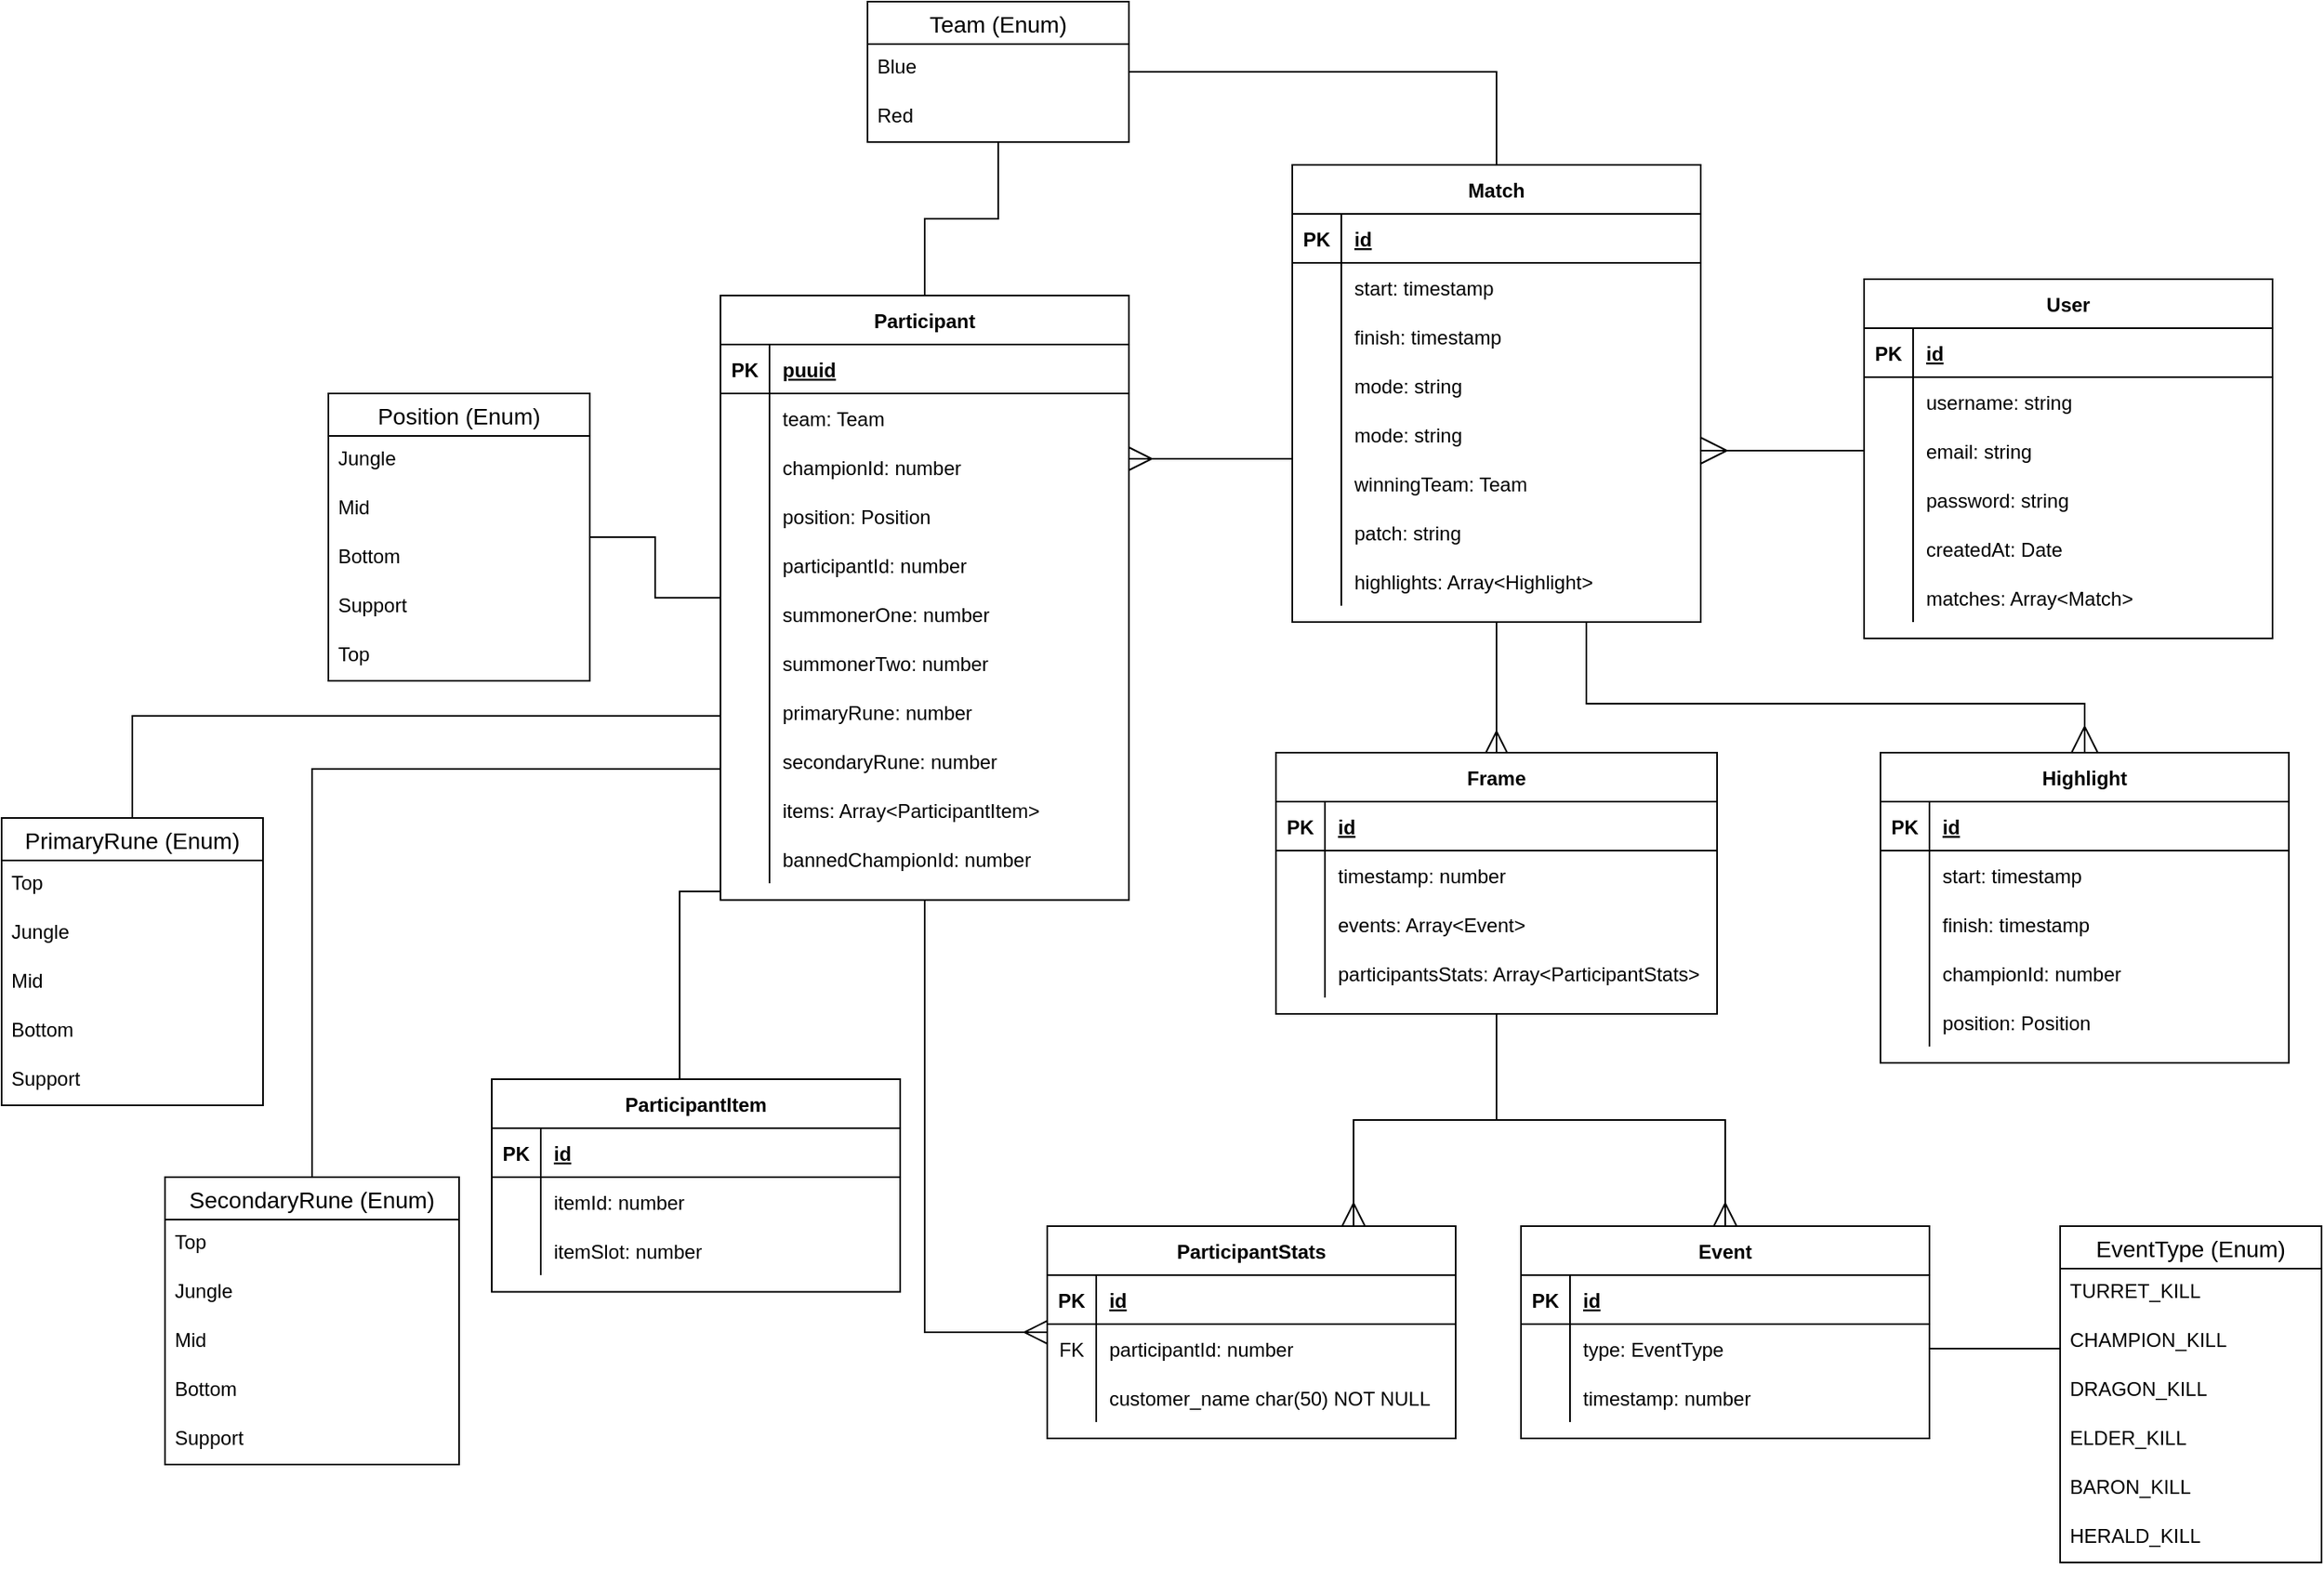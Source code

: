 <mxfile version="22.1.3" type="device">
  <diagram id="R2lEEEUBdFMjLlhIrx00" name="Page-1">
    <mxGraphModel dx="3078" dy="2320" grid="1" gridSize="10" guides="1" tooltips="1" connect="1" arrows="1" fold="1" page="1" pageScale="1" pageWidth="850" pageHeight="1100" math="0" shadow="0" extFonts="Permanent Marker^https://fonts.googleapis.com/css?family=Permanent+Marker">
      <root>
        <mxCell id="0" />
        <mxCell id="1" parent="0" />
        <mxCell id="C-vyLk0tnHw3VtMMgP7b-13" value="User" style="shape=table;startSize=30;container=1;collapsible=1;childLayout=tableLayout;fixedRows=1;rowLines=0;fontStyle=1;align=center;resizeLast=1;" parent="1" vertex="1">
          <mxGeometry x="430" y="20" width="250" height="220" as="geometry" />
        </mxCell>
        <mxCell id="C-vyLk0tnHw3VtMMgP7b-14" value="" style="shape=partialRectangle;collapsible=0;dropTarget=0;pointerEvents=0;fillColor=none;points=[[0,0.5],[1,0.5]];portConstraint=eastwest;top=0;left=0;right=0;bottom=1;" parent="C-vyLk0tnHw3VtMMgP7b-13" vertex="1">
          <mxGeometry y="30" width="250" height="30" as="geometry" />
        </mxCell>
        <mxCell id="C-vyLk0tnHw3VtMMgP7b-15" value="PK" style="shape=partialRectangle;overflow=hidden;connectable=0;fillColor=none;top=0;left=0;bottom=0;right=0;fontStyle=1;" parent="C-vyLk0tnHw3VtMMgP7b-14" vertex="1">
          <mxGeometry width="30" height="30" as="geometry" />
        </mxCell>
        <mxCell id="C-vyLk0tnHw3VtMMgP7b-16" value="id" style="shape=partialRectangle;overflow=hidden;connectable=0;fillColor=none;top=0;left=0;bottom=0;right=0;align=left;spacingLeft=6;fontStyle=5;" parent="C-vyLk0tnHw3VtMMgP7b-14" vertex="1">
          <mxGeometry x="30" width="220" height="30" as="geometry" />
        </mxCell>
        <mxCell id="25R6kdJTBKWwyqSVr_3r-154" value="" style="shape=partialRectangle;collapsible=0;dropTarget=0;pointerEvents=0;fillColor=none;points=[[0,0.5],[1,0.5]];portConstraint=eastwest;top=0;left=0;right=0;bottom=0;" parent="C-vyLk0tnHw3VtMMgP7b-13" vertex="1">
          <mxGeometry y="60" width="250" height="30" as="geometry" />
        </mxCell>
        <mxCell id="25R6kdJTBKWwyqSVr_3r-155" value="" style="shape=partialRectangle;overflow=hidden;connectable=0;fillColor=none;top=0;left=0;bottom=0;right=0;" parent="25R6kdJTBKWwyqSVr_3r-154" vertex="1">
          <mxGeometry width="30" height="30" as="geometry" />
        </mxCell>
        <mxCell id="25R6kdJTBKWwyqSVr_3r-156" value="username: string" style="shape=partialRectangle;overflow=hidden;connectable=0;fillColor=none;top=0;left=0;bottom=0;right=0;align=left;spacingLeft=6;" parent="25R6kdJTBKWwyqSVr_3r-154" vertex="1">
          <mxGeometry x="30" width="220" height="30" as="geometry" />
        </mxCell>
        <mxCell id="C-vyLk0tnHw3VtMMgP7b-17" value="" style="shape=partialRectangle;collapsible=0;dropTarget=0;pointerEvents=0;fillColor=none;points=[[0,0.5],[1,0.5]];portConstraint=eastwest;top=0;left=0;right=0;bottom=0;" parent="C-vyLk0tnHw3VtMMgP7b-13" vertex="1">
          <mxGeometry y="90" width="250" height="30" as="geometry" />
        </mxCell>
        <mxCell id="C-vyLk0tnHw3VtMMgP7b-18" value="" style="shape=partialRectangle;overflow=hidden;connectable=0;fillColor=none;top=0;left=0;bottom=0;right=0;" parent="C-vyLk0tnHw3VtMMgP7b-17" vertex="1">
          <mxGeometry width="30" height="30" as="geometry" />
        </mxCell>
        <mxCell id="C-vyLk0tnHw3VtMMgP7b-19" value="email: string" style="shape=partialRectangle;overflow=hidden;connectable=0;fillColor=none;top=0;left=0;bottom=0;right=0;align=left;spacingLeft=6;" parent="C-vyLk0tnHw3VtMMgP7b-17" vertex="1">
          <mxGeometry x="30" width="220" height="30" as="geometry" />
        </mxCell>
        <mxCell id="C-vyLk0tnHw3VtMMgP7b-20" value="" style="shape=partialRectangle;collapsible=0;dropTarget=0;pointerEvents=0;fillColor=none;points=[[0,0.5],[1,0.5]];portConstraint=eastwest;top=0;left=0;right=0;bottom=0;" parent="C-vyLk0tnHw3VtMMgP7b-13" vertex="1">
          <mxGeometry y="120" width="250" height="30" as="geometry" />
        </mxCell>
        <mxCell id="C-vyLk0tnHw3VtMMgP7b-21" value="" style="shape=partialRectangle;overflow=hidden;connectable=0;fillColor=none;top=0;left=0;bottom=0;right=0;" parent="C-vyLk0tnHw3VtMMgP7b-20" vertex="1">
          <mxGeometry width="30" height="30" as="geometry" />
        </mxCell>
        <mxCell id="C-vyLk0tnHw3VtMMgP7b-22" value="password: string" style="shape=partialRectangle;overflow=hidden;connectable=0;fillColor=none;top=0;left=0;bottom=0;right=0;align=left;spacingLeft=6;" parent="C-vyLk0tnHw3VtMMgP7b-20" vertex="1">
          <mxGeometry x="30" width="220" height="30" as="geometry" />
        </mxCell>
        <mxCell id="25R6kdJTBKWwyqSVr_3r-157" value="" style="shape=partialRectangle;collapsible=0;dropTarget=0;pointerEvents=0;fillColor=none;points=[[0,0.5],[1,0.5]];portConstraint=eastwest;top=0;left=0;right=0;bottom=0;" parent="C-vyLk0tnHw3VtMMgP7b-13" vertex="1">
          <mxGeometry y="150" width="250" height="30" as="geometry" />
        </mxCell>
        <mxCell id="25R6kdJTBKWwyqSVr_3r-158" value="" style="shape=partialRectangle;overflow=hidden;connectable=0;fillColor=none;top=0;left=0;bottom=0;right=0;" parent="25R6kdJTBKWwyqSVr_3r-157" vertex="1">
          <mxGeometry width="30" height="30" as="geometry" />
        </mxCell>
        <mxCell id="25R6kdJTBKWwyqSVr_3r-159" value="createdAt: Date" style="shape=partialRectangle;overflow=hidden;connectable=0;fillColor=none;top=0;left=0;bottom=0;right=0;align=left;spacingLeft=6;" parent="25R6kdJTBKWwyqSVr_3r-157" vertex="1">
          <mxGeometry x="30" width="220" height="30" as="geometry" />
        </mxCell>
        <mxCell id="25R6kdJTBKWwyqSVr_3r-173" value="" style="shape=partialRectangle;collapsible=0;dropTarget=0;pointerEvents=0;fillColor=none;points=[[0,0.5],[1,0.5]];portConstraint=eastwest;top=0;left=0;right=0;bottom=0;" parent="C-vyLk0tnHw3VtMMgP7b-13" vertex="1">
          <mxGeometry y="180" width="250" height="30" as="geometry" />
        </mxCell>
        <mxCell id="25R6kdJTBKWwyqSVr_3r-174" value="" style="shape=partialRectangle;overflow=hidden;connectable=0;fillColor=none;top=0;left=0;bottom=0;right=0;" parent="25R6kdJTBKWwyqSVr_3r-173" vertex="1">
          <mxGeometry width="30" height="30" as="geometry" />
        </mxCell>
        <mxCell id="25R6kdJTBKWwyqSVr_3r-175" value="matches: Array&lt;Match&gt;" style="shape=partialRectangle;overflow=hidden;connectable=0;fillColor=none;top=0;left=0;bottom=0;right=0;align=left;spacingLeft=6;" parent="25R6kdJTBKWwyqSVr_3r-173" vertex="1">
          <mxGeometry x="30" width="220" height="30" as="geometry" />
        </mxCell>
        <mxCell id="25R6kdJTBKWwyqSVr_3r-26" style="edgeStyle=elbowEdgeStyle;rounded=0;orthogonalLoop=1;jettySize=auto;elbow=vertical;html=1;endArrow=ERmany;endFill=0;endSize=12;startSize=12;" parent="1" source="C-vyLk0tnHw3VtMMgP7b-23" edge="1">
          <mxGeometry relative="1" as="geometry">
            <mxPoint x="205" y="211" as="sourcePoint" />
            <mxPoint x="205" y="311" as="targetPoint" />
          </mxGeometry>
        </mxCell>
        <mxCell id="25R6kdJTBKWwyqSVr_3r-177" style="edgeStyle=elbowEdgeStyle;rounded=0;orthogonalLoop=1;jettySize=auto;elbow=vertical;html=1;startArrow=ERmany;startFill=0;startSize=14;endArrow=none;endFill=0;endSize=12;" parent="1" source="C-vyLk0tnHw3VtMMgP7b-23" target="C-vyLk0tnHw3VtMMgP7b-13" edge="1">
          <mxGeometry relative="1" as="geometry" />
        </mxCell>
        <mxCell id="C-vyLk0tnHw3VtMMgP7b-23" value="Match" style="shape=table;startSize=30;container=1;collapsible=1;childLayout=tableLayout;fixedRows=1;rowLines=0;fontStyle=1;align=center;resizeLast=1;" parent="1" vertex="1">
          <mxGeometry x="80" y="-50" width="250" height="280" as="geometry" />
        </mxCell>
        <mxCell id="C-vyLk0tnHw3VtMMgP7b-24" value="" style="shape=partialRectangle;collapsible=0;dropTarget=0;pointerEvents=0;fillColor=none;points=[[0,0.5],[1,0.5]];portConstraint=eastwest;top=0;left=0;right=0;bottom=1;" parent="C-vyLk0tnHw3VtMMgP7b-23" vertex="1">
          <mxGeometry y="30" width="250" height="30" as="geometry" />
        </mxCell>
        <mxCell id="C-vyLk0tnHw3VtMMgP7b-25" value="PK" style="shape=partialRectangle;overflow=hidden;connectable=0;fillColor=none;top=0;left=0;bottom=0;right=0;fontStyle=1;" parent="C-vyLk0tnHw3VtMMgP7b-24" vertex="1">
          <mxGeometry width="30" height="30" as="geometry">
            <mxRectangle width="30" height="30" as="alternateBounds" />
          </mxGeometry>
        </mxCell>
        <mxCell id="C-vyLk0tnHw3VtMMgP7b-26" value="id" style="shape=partialRectangle;overflow=hidden;connectable=0;fillColor=none;top=0;left=0;bottom=0;right=0;align=left;spacingLeft=6;fontStyle=5;" parent="C-vyLk0tnHw3VtMMgP7b-24" vertex="1">
          <mxGeometry x="30" width="220" height="30" as="geometry">
            <mxRectangle width="220" height="30" as="alternateBounds" />
          </mxGeometry>
        </mxCell>
        <mxCell id="C-vyLk0tnHw3VtMMgP7b-27" value="" style="shape=partialRectangle;collapsible=0;dropTarget=0;pointerEvents=0;fillColor=none;points=[[0,0.5],[1,0.5]];portConstraint=eastwest;top=0;left=0;right=0;bottom=0;" parent="C-vyLk0tnHw3VtMMgP7b-23" vertex="1">
          <mxGeometry y="60" width="250" height="30" as="geometry" />
        </mxCell>
        <mxCell id="C-vyLk0tnHw3VtMMgP7b-28" value="" style="shape=partialRectangle;overflow=hidden;connectable=0;fillColor=none;top=0;left=0;bottom=0;right=0;" parent="C-vyLk0tnHw3VtMMgP7b-27" vertex="1">
          <mxGeometry width="30" height="30" as="geometry">
            <mxRectangle width="30" height="30" as="alternateBounds" />
          </mxGeometry>
        </mxCell>
        <mxCell id="C-vyLk0tnHw3VtMMgP7b-29" value="start: timestamp" style="shape=partialRectangle;overflow=hidden;connectable=0;fillColor=none;top=0;left=0;bottom=0;right=0;align=left;spacingLeft=6;" parent="C-vyLk0tnHw3VtMMgP7b-27" vertex="1">
          <mxGeometry x="30" width="220" height="30" as="geometry">
            <mxRectangle width="220" height="30" as="alternateBounds" />
          </mxGeometry>
        </mxCell>
        <mxCell id="25R6kdJTBKWwyqSVr_3r-27" value="" style="shape=partialRectangle;collapsible=0;dropTarget=0;pointerEvents=0;fillColor=none;points=[[0,0.5],[1,0.5]];portConstraint=eastwest;top=0;left=0;right=0;bottom=0;" parent="C-vyLk0tnHw3VtMMgP7b-23" vertex="1">
          <mxGeometry y="90" width="250" height="30" as="geometry" />
        </mxCell>
        <mxCell id="25R6kdJTBKWwyqSVr_3r-28" value="" style="shape=partialRectangle;overflow=hidden;connectable=0;fillColor=none;top=0;left=0;bottom=0;right=0;" parent="25R6kdJTBKWwyqSVr_3r-27" vertex="1">
          <mxGeometry width="30" height="30" as="geometry">
            <mxRectangle width="30" height="30" as="alternateBounds" />
          </mxGeometry>
        </mxCell>
        <mxCell id="25R6kdJTBKWwyqSVr_3r-29" value="finish: timestamp " style="shape=partialRectangle;overflow=hidden;connectable=0;fillColor=none;top=0;left=0;bottom=0;right=0;align=left;spacingLeft=6;" parent="25R6kdJTBKWwyqSVr_3r-27" vertex="1">
          <mxGeometry x="30" width="220" height="30" as="geometry">
            <mxRectangle width="220" height="30" as="alternateBounds" />
          </mxGeometry>
        </mxCell>
        <mxCell id="25R6kdJTBKWwyqSVr_3r-30" value="" style="shape=partialRectangle;collapsible=0;dropTarget=0;pointerEvents=0;fillColor=none;points=[[0,0.5],[1,0.5]];portConstraint=eastwest;top=0;left=0;right=0;bottom=0;" parent="C-vyLk0tnHw3VtMMgP7b-23" vertex="1">
          <mxGeometry y="120" width="250" height="30" as="geometry" />
        </mxCell>
        <mxCell id="25R6kdJTBKWwyqSVr_3r-31" value="" style="shape=partialRectangle;overflow=hidden;connectable=0;fillColor=none;top=0;left=0;bottom=0;right=0;" parent="25R6kdJTBKWwyqSVr_3r-30" vertex="1">
          <mxGeometry width="30" height="30" as="geometry">
            <mxRectangle width="30" height="30" as="alternateBounds" />
          </mxGeometry>
        </mxCell>
        <mxCell id="25R6kdJTBKWwyqSVr_3r-32" value="mode: string" style="shape=partialRectangle;overflow=hidden;connectable=0;fillColor=none;top=0;left=0;bottom=0;right=0;align=left;spacingLeft=6;" parent="25R6kdJTBKWwyqSVr_3r-30" vertex="1">
          <mxGeometry x="30" width="220" height="30" as="geometry">
            <mxRectangle width="220" height="30" as="alternateBounds" />
          </mxGeometry>
        </mxCell>
        <mxCell id="25R6kdJTBKWwyqSVr_3r-47" value="" style="shape=partialRectangle;collapsible=0;dropTarget=0;pointerEvents=0;fillColor=none;points=[[0,0.5],[1,0.5]];portConstraint=eastwest;top=0;left=0;right=0;bottom=0;" parent="C-vyLk0tnHw3VtMMgP7b-23" vertex="1">
          <mxGeometry y="150" width="250" height="30" as="geometry" />
        </mxCell>
        <mxCell id="25R6kdJTBKWwyqSVr_3r-48" value="" style="shape=partialRectangle;overflow=hidden;connectable=0;fillColor=none;top=0;left=0;bottom=0;right=0;" parent="25R6kdJTBKWwyqSVr_3r-47" vertex="1">
          <mxGeometry width="30" height="30" as="geometry">
            <mxRectangle width="30" height="30" as="alternateBounds" />
          </mxGeometry>
        </mxCell>
        <mxCell id="25R6kdJTBKWwyqSVr_3r-49" value="mode: string" style="shape=partialRectangle;overflow=hidden;connectable=0;fillColor=none;top=0;left=0;bottom=0;right=0;align=left;spacingLeft=6;" parent="25R6kdJTBKWwyqSVr_3r-47" vertex="1">
          <mxGeometry x="30" width="220" height="30" as="geometry">
            <mxRectangle width="220" height="30" as="alternateBounds" />
          </mxGeometry>
        </mxCell>
        <mxCell id="25R6kdJTBKWwyqSVr_3r-90" value="" style="shape=partialRectangle;collapsible=0;dropTarget=0;pointerEvents=0;fillColor=none;points=[[0,0.5],[1,0.5]];portConstraint=eastwest;top=0;left=0;right=0;bottom=0;" parent="C-vyLk0tnHw3VtMMgP7b-23" vertex="1">
          <mxGeometry y="180" width="250" height="30" as="geometry" />
        </mxCell>
        <mxCell id="25R6kdJTBKWwyqSVr_3r-91" value="" style="shape=partialRectangle;overflow=hidden;connectable=0;fillColor=none;top=0;left=0;bottom=0;right=0;" parent="25R6kdJTBKWwyqSVr_3r-90" vertex="1">
          <mxGeometry width="30" height="30" as="geometry">
            <mxRectangle width="30" height="30" as="alternateBounds" />
          </mxGeometry>
        </mxCell>
        <mxCell id="25R6kdJTBKWwyqSVr_3r-92" value="winningTeam: Team" style="shape=partialRectangle;overflow=hidden;connectable=0;fillColor=none;top=0;left=0;bottom=0;right=0;align=left;spacingLeft=6;" parent="25R6kdJTBKWwyqSVr_3r-90" vertex="1">
          <mxGeometry x="30" width="220" height="30" as="geometry">
            <mxRectangle width="220" height="30" as="alternateBounds" />
          </mxGeometry>
        </mxCell>
        <mxCell id="25R6kdJTBKWwyqSVr_3r-151" value="" style="shape=partialRectangle;collapsible=0;dropTarget=0;pointerEvents=0;fillColor=none;points=[[0,0.5],[1,0.5]];portConstraint=eastwest;top=0;left=0;right=0;bottom=0;" parent="C-vyLk0tnHw3VtMMgP7b-23" vertex="1">
          <mxGeometry y="210" width="250" height="30" as="geometry" />
        </mxCell>
        <mxCell id="25R6kdJTBKWwyqSVr_3r-152" value="" style="shape=partialRectangle;overflow=hidden;connectable=0;fillColor=none;top=0;left=0;bottom=0;right=0;" parent="25R6kdJTBKWwyqSVr_3r-151" vertex="1">
          <mxGeometry width="30" height="30" as="geometry">
            <mxRectangle width="30" height="30" as="alternateBounds" />
          </mxGeometry>
        </mxCell>
        <mxCell id="25R6kdJTBKWwyqSVr_3r-153" value="patch: string" style="shape=partialRectangle;overflow=hidden;connectable=0;fillColor=none;top=0;left=0;bottom=0;right=0;align=left;spacingLeft=6;" parent="25R6kdJTBKWwyqSVr_3r-151" vertex="1">
          <mxGeometry x="30" width="220" height="30" as="geometry">
            <mxRectangle width="220" height="30" as="alternateBounds" />
          </mxGeometry>
        </mxCell>
        <mxCell id="25R6kdJTBKWwyqSVr_3r-196" value="" style="shape=partialRectangle;collapsible=0;dropTarget=0;pointerEvents=0;fillColor=none;points=[[0,0.5],[1,0.5]];portConstraint=eastwest;top=0;left=0;right=0;bottom=0;" parent="C-vyLk0tnHw3VtMMgP7b-23" vertex="1">
          <mxGeometry y="240" width="250" height="30" as="geometry" />
        </mxCell>
        <mxCell id="25R6kdJTBKWwyqSVr_3r-197" value="" style="shape=partialRectangle;overflow=hidden;connectable=0;fillColor=none;top=0;left=0;bottom=0;right=0;" parent="25R6kdJTBKWwyqSVr_3r-196" vertex="1">
          <mxGeometry width="30" height="30" as="geometry">
            <mxRectangle width="30" height="30" as="alternateBounds" />
          </mxGeometry>
        </mxCell>
        <mxCell id="25R6kdJTBKWwyqSVr_3r-198" value="highlights: Array&lt;Highlight&gt;" style="shape=partialRectangle;overflow=hidden;connectable=0;fillColor=none;top=0;left=0;bottom=0;right=0;align=left;spacingLeft=6;" parent="25R6kdJTBKWwyqSVr_3r-196" vertex="1">
          <mxGeometry x="30" width="220" height="30" as="geometry">
            <mxRectangle width="220" height="30" as="alternateBounds" />
          </mxGeometry>
        </mxCell>
        <mxCell id="25R6kdJTBKWwyqSVr_3r-23" style="edgeStyle=elbowEdgeStyle;orthogonalLoop=1;jettySize=auto;elbow=vertical;html=1;rounded=0;endSize=12;startSize=12;endArrow=ERmany;endFill=0;entryX=0.75;entryY=0;entryDx=0;entryDy=0;" parent="1" source="25R6kdJTBKWwyqSVr_3r-1" target="25R6kdJTBKWwyqSVr_3r-15" edge="1">
          <mxGeometry relative="1" as="geometry" />
        </mxCell>
        <mxCell id="25R6kdJTBKWwyqSVr_3r-1" value="Frame" style="shape=table;startSize=30;container=1;collapsible=1;childLayout=tableLayout;fixedRows=1;rowLines=0;fontStyle=1;align=center;resizeLast=1;" parent="1" vertex="1">
          <mxGeometry x="70" y="310" width="270" height="160" as="geometry" />
        </mxCell>
        <mxCell id="25R6kdJTBKWwyqSVr_3r-2" value="" style="shape=partialRectangle;collapsible=0;dropTarget=0;pointerEvents=0;fillColor=none;points=[[0,0.5],[1,0.5]];portConstraint=eastwest;top=0;left=0;right=0;bottom=1;" parent="25R6kdJTBKWwyqSVr_3r-1" vertex="1">
          <mxGeometry y="30" width="270" height="30" as="geometry" />
        </mxCell>
        <mxCell id="25R6kdJTBKWwyqSVr_3r-3" value="PK" style="shape=partialRectangle;overflow=hidden;connectable=0;fillColor=none;top=0;left=0;bottom=0;right=0;fontStyle=1;" parent="25R6kdJTBKWwyqSVr_3r-2" vertex="1">
          <mxGeometry width="30" height="30" as="geometry" />
        </mxCell>
        <mxCell id="25R6kdJTBKWwyqSVr_3r-4" value="id" style="shape=partialRectangle;overflow=hidden;connectable=0;fillColor=none;top=0;left=0;bottom=0;right=0;align=left;spacingLeft=6;fontStyle=5;" parent="25R6kdJTBKWwyqSVr_3r-2" vertex="1">
          <mxGeometry x="30" width="240" height="30" as="geometry" />
        </mxCell>
        <mxCell id="25R6kdJTBKWwyqSVr_3r-5" value="" style="shape=partialRectangle;collapsible=0;dropTarget=0;pointerEvents=0;fillColor=none;points=[[0,0.5],[1,0.5]];portConstraint=eastwest;top=0;left=0;right=0;bottom=0;" parent="25R6kdJTBKWwyqSVr_3r-1" vertex="1">
          <mxGeometry y="60" width="270" height="30" as="geometry" />
        </mxCell>
        <mxCell id="25R6kdJTBKWwyqSVr_3r-6" value="" style="shape=partialRectangle;overflow=hidden;connectable=0;fillColor=none;top=0;left=0;bottom=0;right=0;" parent="25R6kdJTBKWwyqSVr_3r-5" vertex="1">
          <mxGeometry width="30" height="30" as="geometry" />
        </mxCell>
        <mxCell id="25R6kdJTBKWwyqSVr_3r-7" value="timestamp: number" style="shape=partialRectangle;overflow=hidden;connectable=0;fillColor=none;top=0;left=0;bottom=0;right=0;align=left;spacingLeft=6;" parent="25R6kdJTBKWwyqSVr_3r-5" vertex="1">
          <mxGeometry x="30" width="240" height="30" as="geometry" />
        </mxCell>
        <mxCell id="25R6kdJTBKWwyqSVr_3r-135" value="" style="shape=partialRectangle;collapsible=0;dropTarget=0;pointerEvents=0;fillColor=none;points=[[0,0.5],[1,0.5]];portConstraint=eastwest;top=0;left=0;right=0;bottom=0;" parent="25R6kdJTBKWwyqSVr_3r-1" vertex="1">
          <mxGeometry y="90" width="270" height="30" as="geometry" />
        </mxCell>
        <mxCell id="25R6kdJTBKWwyqSVr_3r-136" value="" style="shape=partialRectangle;overflow=hidden;connectable=0;fillColor=none;top=0;left=0;bottom=0;right=0;" parent="25R6kdJTBKWwyqSVr_3r-135" vertex="1">
          <mxGeometry width="30" height="30" as="geometry" />
        </mxCell>
        <mxCell id="25R6kdJTBKWwyqSVr_3r-137" value="events: Array&lt;Event&gt;" style="shape=partialRectangle;overflow=hidden;connectable=0;fillColor=none;top=0;left=0;bottom=0;right=0;align=left;spacingLeft=6;" parent="25R6kdJTBKWwyqSVr_3r-135" vertex="1">
          <mxGeometry x="30" width="240" height="30" as="geometry" />
        </mxCell>
        <mxCell id="25R6kdJTBKWwyqSVr_3r-140" value="" style="shape=partialRectangle;collapsible=0;dropTarget=0;pointerEvents=0;fillColor=none;points=[[0,0.5],[1,0.5]];portConstraint=eastwest;top=0;left=0;right=0;bottom=0;" parent="25R6kdJTBKWwyqSVr_3r-1" vertex="1">
          <mxGeometry y="120" width="270" height="30" as="geometry" />
        </mxCell>
        <mxCell id="25R6kdJTBKWwyqSVr_3r-141" value="" style="shape=partialRectangle;overflow=hidden;connectable=0;fillColor=none;top=0;left=0;bottom=0;right=0;" parent="25R6kdJTBKWwyqSVr_3r-140" vertex="1">
          <mxGeometry width="30" height="30" as="geometry" />
        </mxCell>
        <mxCell id="25R6kdJTBKWwyqSVr_3r-142" value="participantsStats: Array&lt;ParticipantStats&gt;" style="shape=partialRectangle;overflow=hidden;connectable=0;fillColor=none;top=0;left=0;bottom=0;right=0;align=left;spacingLeft=6;" parent="25R6kdJTBKWwyqSVr_3r-140" vertex="1">
          <mxGeometry x="30" width="240" height="30" as="geometry" />
        </mxCell>
        <mxCell id="25R6kdJTBKWwyqSVr_3r-8" value="Event" style="shape=table;startSize=30;container=1;collapsible=1;childLayout=tableLayout;fixedRows=1;rowLines=0;fontStyle=1;align=center;resizeLast=1;" parent="1" vertex="1">
          <mxGeometry x="220" y="600" width="250" height="130" as="geometry" />
        </mxCell>
        <mxCell id="25R6kdJTBKWwyqSVr_3r-9" value="" style="shape=partialRectangle;collapsible=0;dropTarget=0;pointerEvents=0;fillColor=none;points=[[0,0.5],[1,0.5]];portConstraint=eastwest;top=0;left=0;right=0;bottom=1;" parent="25R6kdJTBKWwyqSVr_3r-8" vertex="1">
          <mxGeometry y="30" width="250" height="30" as="geometry" />
        </mxCell>
        <mxCell id="25R6kdJTBKWwyqSVr_3r-10" value="PK" style="shape=partialRectangle;overflow=hidden;connectable=0;fillColor=none;top=0;left=0;bottom=0;right=0;fontStyle=1;" parent="25R6kdJTBKWwyqSVr_3r-9" vertex="1">
          <mxGeometry width="30" height="30" as="geometry" />
        </mxCell>
        <mxCell id="25R6kdJTBKWwyqSVr_3r-11" value="id" style="shape=partialRectangle;overflow=hidden;connectable=0;fillColor=none;top=0;left=0;bottom=0;right=0;align=left;spacingLeft=6;fontStyle=5;" parent="25R6kdJTBKWwyqSVr_3r-9" vertex="1">
          <mxGeometry x="30" width="220" height="30" as="geometry" />
        </mxCell>
        <mxCell id="25R6kdJTBKWwyqSVr_3r-12" value="" style="shape=partialRectangle;collapsible=0;dropTarget=0;pointerEvents=0;fillColor=none;points=[[0,0.5],[1,0.5]];portConstraint=eastwest;top=0;left=0;right=0;bottom=0;" parent="25R6kdJTBKWwyqSVr_3r-8" vertex="1">
          <mxGeometry y="60" width="250" height="30" as="geometry" />
        </mxCell>
        <mxCell id="25R6kdJTBKWwyqSVr_3r-13" value="" style="shape=partialRectangle;overflow=hidden;connectable=0;fillColor=none;top=0;left=0;bottom=0;right=0;" parent="25R6kdJTBKWwyqSVr_3r-12" vertex="1">
          <mxGeometry width="30" height="30" as="geometry" />
        </mxCell>
        <mxCell id="25R6kdJTBKWwyqSVr_3r-14" value="type: EventType" style="shape=partialRectangle;overflow=hidden;connectable=0;fillColor=none;top=0;left=0;bottom=0;right=0;align=left;spacingLeft=6;" parent="25R6kdJTBKWwyqSVr_3r-12" vertex="1">
          <mxGeometry x="30" width="220" height="30" as="geometry" />
        </mxCell>
        <mxCell id="25R6kdJTBKWwyqSVr_3r-160" value="" style="shape=partialRectangle;collapsible=0;dropTarget=0;pointerEvents=0;fillColor=none;points=[[0,0.5],[1,0.5]];portConstraint=eastwest;top=0;left=0;right=0;bottom=0;" parent="25R6kdJTBKWwyqSVr_3r-8" vertex="1">
          <mxGeometry y="90" width="250" height="30" as="geometry" />
        </mxCell>
        <mxCell id="25R6kdJTBKWwyqSVr_3r-161" value="" style="shape=partialRectangle;overflow=hidden;connectable=0;fillColor=none;top=0;left=0;bottom=0;right=0;" parent="25R6kdJTBKWwyqSVr_3r-160" vertex="1">
          <mxGeometry width="30" height="30" as="geometry" />
        </mxCell>
        <mxCell id="25R6kdJTBKWwyqSVr_3r-162" value="timestamp: number" style="shape=partialRectangle;overflow=hidden;connectable=0;fillColor=none;top=0;left=0;bottom=0;right=0;align=left;spacingLeft=6;" parent="25R6kdJTBKWwyqSVr_3r-160" vertex="1">
          <mxGeometry x="30" width="220" height="30" as="geometry" />
        </mxCell>
        <mxCell id="25R6kdJTBKWwyqSVr_3r-15" value="ParticipantStats" style="shape=table;startSize=30;container=1;collapsible=1;childLayout=tableLayout;fixedRows=1;rowLines=0;fontStyle=1;align=center;resizeLast=1;" parent="1" vertex="1">
          <mxGeometry x="-70" y="600" width="250" height="130" as="geometry" />
        </mxCell>
        <mxCell id="25R6kdJTBKWwyqSVr_3r-16" value="" style="shape=partialRectangle;collapsible=0;dropTarget=0;pointerEvents=0;fillColor=none;points=[[0,0.5],[1,0.5]];portConstraint=eastwest;top=0;left=0;right=0;bottom=1;" parent="25R6kdJTBKWwyqSVr_3r-15" vertex="1">
          <mxGeometry y="30" width="250" height="30" as="geometry" />
        </mxCell>
        <mxCell id="25R6kdJTBKWwyqSVr_3r-17" value="PK" style="shape=partialRectangle;overflow=hidden;connectable=0;fillColor=none;top=0;left=0;bottom=0;right=0;fontStyle=1;" parent="25R6kdJTBKWwyqSVr_3r-16" vertex="1">
          <mxGeometry width="30" height="30" as="geometry" />
        </mxCell>
        <mxCell id="25R6kdJTBKWwyqSVr_3r-18" value="id" style="shape=partialRectangle;overflow=hidden;connectable=0;fillColor=none;top=0;left=0;bottom=0;right=0;align=left;spacingLeft=6;fontStyle=5;" parent="25R6kdJTBKWwyqSVr_3r-16" vertex="1">
          <mxGeometry x="30" width="220" height="30" as="geometry" />
        </mxCell>
        <mxCell id="25R6kdJTBKWwyqSVr_3r-19" value="" style="shape=partialRectangle;collapsible=0;dropTarget=0;pointerEvents=0;fillColor=none;points=[[0,0.5],[1,0.5]];portConstraint=eastwest;top=0;left=0;right=0;bottom=0;" parent="25R6kdJTBKWwyqSVr_3r-15" vertex="1">
          <mxGeometry y="60" width="250" height="30" as="geometry" />
        </mxCell>
        <mxCell id="25R6kdJTBKWwyqSVr_3r-20" value="FK" style="shape=partialRectangle;overflow=hidden;connectable=0;fillColor=none;top=0;left=0;bottom=0;right=0;" parent="25R6kdJTBKWwyqSVr_3r-19" vertex="1">
          <mxGeometry width="30" height="30" as="geometry" />
        </mxCell>
        <mxCell id="25R6kdJTBKWwyqSVr_3r-21" value="participantId: number" style="shape=partialRectangle;overflow=hidden;connectable=0;fillColor=none;top=0;left=0;bottom=0;right=0;align=left;spacingLeft=6;" parent="25R6kdJTBKWwyqSVr_3r-19" vertex="1">
          <mxGeometry x="30" width="220" height="30" as="geometry" />
        </mxCell>
        <mxCell id="25R6kdJTBKWwyqSVr_3r-126" value="" style="shape=partialRectangle;collapsible=0;dropTarget=0;pointerEvents=0;fillColor=none;points=[[0,0.5],[1,0.5]];portConstraint=eastwest;top=0;left=0;right=0;bottom=0;" parent="25R6kdJTBKWwyqSVr_3r-15" vertex="1">
          <mxGeometry y="90" width="250" height="30" as="geometry" />
        </mxCell>
        <mxCell id="25R6kdJTBKWwyqSVr_3r-127" value="" style="shape=partialRectangle;overflow=hidden;connectable=0;fillColor=none;top=0;left=0;bottom=0;right=0;" parent="25R6kdJTBKWwyqSVr_3r-126" vertex="1">
          <mxGeometry width="30" height="30" as="geometry" />
        </mxCell>
        <mxCell id="25R6kdJTBKWwyqSVr_3r-128" value="customer_name char(50) NOT NULL" style="shape=partialRectangle;overflow=hidden;connectable=0;fillColor=none;top=0;left=0;bottom=0;right=0;align=left;spacingLeft=6;" parent="25R6kdJTBKWwyqSVr_3r-126" vertex="1">
          <mxGeometry x="30" width="220" height="30" as="geometry" />
        </mxCell>
        <mxCell id="25R6kdJTBKWwyqSVr_3r-22" style="edgeStyle=elbowEdgeStyle;orthogonalLoop=1;jettySize=auto;html=1;elbow=vertical;rounded=0;endSize=12;startSize=12;endArrow=ERmany;endFill=0;" parent="1" source="25R6kdJTBKWwyqSVr_3r-1" target="25R6kdJTBKWwyqSVr_3r-8" edge="1">
          <mxGeometry relative="1" as="geometry" />
        </mxCell>
        <mxCell id="25R6kdJTBKWwyqSVr_3r-67" style="edgeStyle=elbowEdgeStyle;rounded=0;orthogonalLoop=1;jettySize=auto;elbow=vertical;html=1;startSize=12;endArrow=none;endFill=0;endSize=12;startArrow=ERmany;startFill=0;" parent="1" source="25R6kdJTBKWwyqSVr_3r-57" target="C-vyLk0tnHw3VtMMgP7b-23" edge="1">
          <mxGeometry relative="1" as="geometry" />
        </mxCell>
        <mxCell id="25R6kdJTBKWwyqSVr_3r-138" style="edgeStyle=elbowEdgeStyle;rounded=0;orthogonalLoop=1;jettySize=auto;elbow=vertical;html=1;startArrow=none;startFill=0;startSize=12;endArrow=ERmany;endFill=0;endSize=12;exitX=0.5;exitY=1;exitDx=0;exitDy=0;" parent="1" source="25R6kdJTBKWwyqSVr_3r-57" target="25R6kdJTBKWwyqSVr_3r-15" edge="1">
          <mxGeometry relative="1" as="geometry">
            <Array as="points">
              <mxPoint x="-140" y="665" />
              <mxPoint x="-100" y="400" />
              <mxPoint x="-110" y="400" />
            </Array>
          </mxGeometry>
        </mxCell>
        <mxCell id="25R6kdJTBKWwyqSVr_3r-57" value="Participant" style="shape=table;startSize=30;container=1;collapsible=1;childLayout=tableLayout;fixedRows=1;rowLines=0;fontStyle=1;align=center;resizeLast=1;" parent="1" vertex="1">
          <mxGeometry x="-270" y="30" width="250" height="370.25" as="geometry" />
        </mxCell>
        <mxCell id="25R6kdJTBKWwyqSVr_3r-64" value="" style="shape=partialRectangle;collapsible=0;dropTarget=0;pointerEvents=0;fillColor=none;points=[[0,0.5],[1,0.5]];portConstraint=eastwest;top=0;left=0;right=0;bottom=1;" parent="25R6kdJTBKWwyqSVr_3r-57" vertex="1">
          <mxGeometry y="30" width="250" height="30" as="geometry" />
        </mxCell>
        <mxCell id="25R6kdJTBKWwyqSVr_3r-65" value="PK" style="shape=partialRectangle;overflow=hidden;connectable=0;fillColor=none;top=0;left=0;bottom=0;right=0;fontStyle=1;" parent="25R6kdJTBKWwyqSVr_3r-64" vertex="1">
          <mxGeometry width="30" height="30" as="geometry">
            <mxRectangle width="30" height="30" as="alternateBounds" />
          </mxGeometry>
        </mxCell>
        <mxCell id="25R6kdJTBKWwyqSVr_3r-66" value="puuid" style="shape=partialRectangle;overflow=hidden;connectable=0;fillColor=none;top=0;left=0;bottom=0;right=0;align=left;spacingLeft=6;fontStyle=5;" parent="25R6kdJTBKWwyqSVr_3r-64" vertex="1">
          <mxGeometry x="30" width="220" height="30" as="geometry">
            <mxRectangle width="220" height="30" as="alternateBounds" />
          </mxGeometry>
        </mxCell>
        <mxCell id="25R6kdJTBKWwyqSVr_3r-61" value="" style="shape=partialRectangle;collapsible=0;dropTarget=0;pointerEvents=0;fillColor=none;points=[[0,0.5],[1,0.5]];portConstraint=eastwest;top=0;left=0;right=0;bottom=0;" parent="25R6kdJTBKWwyqSVr_3r-57" vertex="1">
          <mxGeometry y="60" width="250" height="30" as="geometry" />
        </mxCell>
        <mxCell id="25R6kdJTBKWwyqSVr_3r-62" value="" style="shape=partialRectangle;overflow=hidden;connectable=0;fillColor=none;top=0;left=0;bottom=0;right=0;" parent="25R6kdJTBKWwyqSVr_3r-61" vertex="1">
          <mxGeometry width="30" height="30" as="geometry">
            <mxRectangle width="30" height="30" as="alternateBounds" />
          </mxGeometry>
        </mxCell>
        <mxCell id="25R6kdJTBKWwyqSVr_3r-63" value="team: Team" style="shape=partialRectangle;overflow=hidden;connectable=0;fillColor=none;top=0;left=0;bottom=0;right=0;align=left;spacingLeft=6;" parent="25R6kdJTBKWwyqSVr_3r-61" vertex="1">
          <mxGeometry x="30" width="220" height="30" as="geometry">
            <mxRectangle width="220" height="30" as="alternateBounds" />
          </mxGeometry>
        </mxCell>
        <mxCell id="25R6kdJTBKWwyqSVr_3r-84" value="" style="shape=partialRectangle;collapsible=0;dropTarget=0;pointerEvents=0;fillColor=none;points=[[0,0.5],[1,0.5]];portConstraint=eastwest;top=0;left=0;right=0;bottom=0;" parent="25R6kdJTBKWwyqSVr_3r-57" vertex="1">
          <mxGeometry y="90" width="250" height="30" as="geometry" />
        </mxCell>
        <mxCell id="25R6kdJTBKWwyqSVr_3r-85" value="" style="shape=partialRectangle;overflow=hidden;connectable=0;fillColor=none;top=0;left=0;bottom=0;right=0;" parent="25R6kdJTBKWwyqSVr_3r-84" vertex="1">
          <mxGeometry width="30" height="30" as="geometry">
            <mxRectangle width="30" height="30" as="alternateBounds" />
          </mxGeometry>
        </mxCell>
        <mxCell id="25R6kdJTBKWwyqSVr_3r-86" value="championId: number" style="shape=partialRectangle;overflow=hidden;connectable=0;fillColor=none;top=0;left=0;bottom=0;right=0;align=left;spacingLeft=6;" parent="25R6kdJTBKWwyqSVr_3r-84" vertex="1">
          <mxGeometry x="30" width="220" height="30" as="geometry">
            <mxRectangle width="220" height="30" as="alternateBounds" />
          </mxGeometry>
        </mxCell>
        <mxCell id="25R6kdJTBKWwyqSVr_3r-87" value="" style="shape=partialRectangle;collapsible=0;dropTarget=0;pointerEvents=0;fillColor=none;points=[[0,0.5],[1,0.5]];portConstraint=eastwest;top=0;left=0;right=0;bottom=0;" parent="25R6kdJTBKWwyqSVr_3r-57" vertex="1">
          <mxGeometry y="120" width="250" height="30" as="geometry" />
        </mxCell>
        <mxCell id="25R6kdJTBKWwyqSVr_3r-88" value="" style="shape=partialRectangle;overflow=hidden;connectable=0;fillColor=none;top=0;left=0;bottom=0;right=0;" parent="25R6kdJTBKWwyqSVr_3r-87" vertex="1">
          <mxGeometry width="30" height="30" as="geometry">
            <mxRectangle width="30" height="30" as="alternateBounds" />
          </mxGeometry>
        </mxCell>
        <mxCell id="25R6kdJTBKWwyqSVr_3r-89" value="position: Position" style="shape=partialRectangle;overflow=hidden;connectable=0;fillColor=none;top=0;left=0;bottom=0;right=0;align=left;spacingLeft=6;" parent="25R6kdJTBKWwyqSVr_3r-87" vertex="1">
          <mxGeometry x="30" width="220" height="30" as="geometry">
            <mxRectangle width="220" height="30" as="alternateBounds" />
          </mxGeometry>
        </mxCell>
        <mxCell id="25R6kdJTBKWwyqSVr_3r-123" value="" style="shape=partialRectangle;collapsible=0;dropTarget=0;pointerEvents=0;fillColor=none;points=[[0,0.5],[1,0.5]];portConstraint=eastwest;top=0;left=0;right=0;bottom=0;" parent="25R6kdJTBKWwyqSVr_3r-57" vertex="1">
          <mxGeometry y="150" width="250" height="30" as="geometry" />
        </mxCell>
        <mxCell id="25R6kdJTBKWwyqSVr_3r-124" value="" style="shape=partialRectangle;overflow=hidden;connectable=0;fillColor=none;top=0;left=0;bottom=0;right=0;" parent="25R6kdJTBKWwyqSVr_3r-123" vertex="1">
          <mxGeometry width="30" height="30" as="geometry">
            <mxRectangle width="30" height="30" as="alternateBounds" />
          </mxGeometry>
        </mxCell>
        <mxCell id="25R6kdJTBKWwyqSVr_3r-125" value="participantId: number" style="shape=partialRectangle;overflow=hidden;connectable=0;fillColor=none;top=0;left=0;bottom=0;right=0;align=left;spacingLeft=6;" parent="25R6kdJTBKWwyqSVr_3r-123" vertex="1">
          <mxGeometry x="30" width="220" height="30" as="geometry">
            <mxRectangle width="220" height="30" as="alternateBounds" />
          </mxGeometry>
        </mxCell>
        <mxCell id="rsTtCSjKHpi1n4hiJ1D0-1" value="" style="shape=partialRectangle;collapsible=0;dropTarget=0;pointerEvents=0;fillColor=none;points=[[0,0.5],[1,0.5]];portConstraint=eastwest;top=0;left=0;right=0;bottom=0;" vertex="1" parent="25R6kdJTBKWwyqSVr_3r-57">
          <mxGeometry y="180" width="250" height="30" as="geometry" />
        </mxCell>
        <mxCell id="rsTtCSjKHpi1n4hiJ1D0-2" value="" style="shape=partialRectangle;overflow=hidden;connectable=0;fillColor=none;top=0;left=0;bottom=0;right=0;" vertex="1" parent="rsTtCSjKHpi1n4hiJ1D0-1">
          <mxGeometry width="30" height="30" as="geometry">
            <mxRectangle width="30" height="30" as="alternateBounds" />
          </mxGeometry>
        </mxCell>
        <mxCell id="rsTtCSjKHpi1n4hiJ1D0-3" value="summonerOne: number" style="shape=partialRectangle;overflow=hidden;connectable=0;fillColor=none;top=0;left=0;bottom=0;right=0;align=left;spacingLeft=6;" vertex="1" parent="rsTtCSjKHpi1n4hiJ1D0-1">
          <mxGeometry x="30" width="220" height="30" as="geometry">
            <mxRectangle width="220" height="30" as="alternateBounds" />
          </mxGeometry>
        </mxCell>
        <mxCell id="rsTtCSjKHpi1n4hiJ1D0-4" value="" style="shape=partialRectangle;collapsible=0;dropTarget=0;pointerEvents=0;fillColor=none;points=[[0,0.5],[1,0.5]];portConstraint=eastwest;top=0;left=0;right=0;bottom=0;" vertex="1" parent="25R6kdJTBKWwyqSVr_3r-57">
          <mxGeometry y="210" width="250" height="30" as="geometry" />
        </mxCell>
        <mxCell id="rsTtCSjKHpi1n4hiJ1D0-5" value="" style="shape=partialRectangle;overflow=hidden;connectable=0;fillColor=none;top=0;left=0;bottom=0;right=0;" vertex="1" parent="rsTtCSjKHpi1n4hiJ1D0-4">
          <mxGeometry width="30" height="30" as="geometry">
            <mxRectangle width="30" height="30" as="alternateBounds" />
          </mxGeometry>
        </mxCell>
        <mxCell id="rsTtCSjKHpi1n4hiJ1D0-6" value="summonerTwo: number" style="shape=partialRectangle;overflow=hidden;connectable=0;fillColor=none;top=0;left=0;bottom=0;right=0;align=left;spacingLeft=6;" vertex="1" parent="rsTtCSjKHpi1n4hiJ1D0-4">
          <mxGeometry x="30" width="220" height="30" as="geometry">
            <mxRectangle width="220" height="30" as="alternateBounds" />
          </mxGeometry>
        </mxCell>
        <mxCell id="rsTtCSjKHpi1n4hiJ1D0-7" value="" style="shape=partialRectangle;collapsible=0;dropTarget=0;pointerEvents=0;fillColor=none;points=[[0,0.5],[1,0.5]];portConstraint=eastwest;top=0;left=0;right=0;bottom=0;" vertex="1" parent="25R6kdJTBKWwyqSVr_3r-57">
          <mxGeometry y="240" width="250" height="30" as="geometry" />
        </mxCell>
        <mxCell id="rsTtCSjKHpi1n4hiJ1D0-8" value="" style="shape=partialRectangle;overflow=hidden;connectable=0;fillColor=none;top=0;left=0;bottom=0;right=0;" vertex="1" parent="rsTtCSjKHpi1n4hiJ1D0-7">
          <mxGeometry width="30" height="30" as="geometry">
            <mxRectangle width="30" height="30" as="alternateBounds" />
          </mxGeometry>
        </mxCell>
        <mxCell id="rsTtCSjKHpi1n4hiJ1D0-9" value="primaryRune: number" style="shape=partialRectangle;overflow=hidden;connectable=0;fillColor=none;top=0;left=0;bottom=0;right=0;align=left;spacingLeft=6;" vertex="1" parent="rsTtCSjKHpi1n4hiJ1D0-7">
          <mxGeometry x="30" width="220" height="30" as="geometry">
            <mxRectangle width="220" height="30" as="alternateBounds" />
          </mxGeometry>
        </mxCell>
        <mxCell id="rsTtCSjKHpi1n4hiJ1D0-10" value="" style="shape=partialRectangle;collapsible=0;dropTarget=0;pointerEvents=0;fillColor=none;points=[[0,0.5],[1,0.5]];portConstraint=eastwest;top=0;left=0;right=0;bottom=0;" vertex="1" parent="25R6kdJTBKWwyqSVr_3r-57">
          <mxGeometry y="270" width="250" height="30" as="geometry" />
        </mxCell>
        <mxCell id="rsTtCSjKHpi1n4hiJ1D0-11" value="" style="shape=partialRectangle;overflow=hidden;connectable=0;fillColor=none;top=0;left=0;bottom=0;right=0;" vertex="1" parent="rsTtCSjKHpi1n4hiJ1D0-10">
          <mxGeometry width="30" height="30" as="geometry">
            <mxRectangle width="30" height="30" as="alternateBounds" />
          </mxGeometry>
        </mxCell>
        <mxCell id="rsTtCSjKHpi1n4hiJ1D0-12" value="secondaryRune: number" style="shape=partialRectangle;overflow=hidden;connectable=0;fillColor=none;top=0;left=0;bottom=0;right=0;align=left;spacingLeft=6;" vertex="1" parent="rsTtCSjKHpi1n4hiJ1D0-10">
          <mxGeometry x="30" width="220" height="30" as="geometry">
            <mxRectangle width="220" height="30" as="alternateBounds" />
          </mxGeometry>
        </mxCell>
        <mxCell id="rsTtCSjKHpi1n4hiJ1D0-60" value="" style="shape=partialRectangle;collapsible=0;dropTarget=0;pointerEvents=0;fillColor=none;points=[[0,0.5],[1,0.5]];portConstraint=eastwest;top=0;left=0;right=0;bottom=0;" vertex="1" parent="25R6kdJTBKWwyqSVr_3r-57">
          <mxGeometry y="300" width="250" height="30" as="geometry" />
        </mxCell>
        <mxCell id="rsTtCSjKHpi1n4hiJ1D0-61" value="" style="shape=partialRectangle;overflow=hidden;connectable=0;fillColor=none;top=0;left=0;bottom=0;right=0;" vertex="1" parent="rsTtCSjKHpi1n4hiJ1D0-60">
          <mxGeometry width="30" height="30" as="geometry">
            <mxRectangle width="30" height="30" as="alternateBounds" />
          </mxGeometry>
        </mxCell>
        <mxCell id="rsTtCSjKHpi1n4hiJ1D0-62" value="items: Array&lt;ParticipantItem&gt;" style="shape=partialRectangle;overflow=hidden;connectable=0;fillColor=none;top=0;left=0;bottom=0;right=0;align=left;spacingLeft=6;" vertex="1" parent="rsTtCSjKHpi1n4hiJ1D0-60">
          <mxGeometry x="30" width="220" height="30" as="geometry">
            <mxRectangle width="220" height="30" as="alternateBounds" />
          </mxGeometry>
        </mxCell>
        <mxCell id="rsTtCSjKHpi1n4hiJ1D0-99" value="" style="shape=partialRectangle;collapsible=0;dropTarget=0;pointerEvents=0;fillColor=none;points=[[0,0.5],[1,0.5]];portConstraint=eastwest;top=0;left=0;right=0;bottom=0;" vertex="1" parent="25R6kdJTBKWwyqSVr_3r-57">
          <mxGeometry y="330" width="250" height="30" as="geometry" />
        </mxCell>
        <mxCell id="rsTtCSjKHpi1n4hiJ1D0-100" value="" style="shape=partialRectangle;overflow=hidden;connectable=0;fillColor=none;top=0;left=0;bottom=0;right=0;" vertex="1" parent="rsTtCSjKHpi1n4hiJ1D0-99">
          <mxGeometry width="30" height="30" as="geometry">
            <mxRectangle width="30" height="30" as="alternateBounds" />
          </mxGeometry>
        </mxCell>
        <mxCell id="rsTtCSjKHpi1n4hiJ1D0-101" value="bannedChampionId: number" style="shape=partialRectangle;overflow=hidden;connectable=0;fillColor=none;top=0;left=0;bottom=0;right=0;align=left;spacingLeft=6;" vertex="1" parent="rsTtCSjKHpi1n4hiJ1D0-99">
          <mxGeometry x="30" width="220" height="30" as="geometry">
            <mxRectangle width="220" height="30" as="alternateBounds" />
          </mxGeometry>
        </mxCell>
        <mxCell id="25R6kdJTBKWwyqSVr_3r-195" style="edgeStyle=orthogonalEdgeStyle;rounded=0;orthogonalLoop=1;jettySize=auto;elbow=vertical;html=1;startArrow=ERmany;startFill=0;startSize=14;endArrow=none;endFill=0;endSize=12;" parent="1" source="25R6kdJTBKWwyqSVr_3r-93" target="C-vyLk0tnHw3VtMMgP7b-23" edge="1">
          <mxGeometry relative="1" as="geometry">
            <Array as="points">
              <mxPoint x="565" y="280" />
              <mxPoint x="260" y="280" />
            </Array>
          </mxGeometry>
        </mxCell>
        <mxCell id="25R6kdJTBKWwyqSVr_3r-93" value="Highlight" style="shape=table;startSize=30;container=1;collapsible=1;childLayout=tableLayout;fixedRows=1;rowLines=0;fontStyle=1;align=center;resizeLast=1;" parent="1" vertex="1">
          <mxGeometry x="440" y="310" width="250" height="190" as="geometry" />
        </mxCell>
        <mxCell id="25R6kdJTBKWwyqSVr_3r-94" value="" style="shape=partialRectangle;collapsible=0;dropTarget=0;pointerEvents=0;fillColor=none;points=[[0,0.5],[1,0.5]];portConstraint=eastwest;top=0;left=0;right=0;bottom=1;" parent="25R6kdJTBKWwyqSVr_3r-93" vertex="1">
          <mxGeometry y="30" width="250" height="30" as="geometry" />
        </mxCell>
        <mxCell id="25R6kdJTBKWwyqSVr_3r-95" value="PK" style="shape=partialRectangle;overflow=hidden;connectable=0;fillColor=none;top=0;left=0;bottom=0;right=0;fontStyle=1;" parent="25R6kdJTBKWwyqSVr_3r-94" vertex="1">
          <mxGeometry width="30" height="30" as="geometry" />
        </mxCell>
        <mxCell id="25R6kdJTBKWwyqSVr_3r-96" value="id" style="shape=partialRectangle;overflow=hidden;connectable=0;fillColor=none;top=0;left=0;bottom=0;right=0;align=left;spacingLeft=6;fontStyle=5;" parent="25R6kdJTBKWwyqSVr_3r-94" vertex="1">
          <mxGeometry x="30" width="220" height="30" as="geometry" />
        </mxCell>
        <mxCell id="25R6kdJTBKWwyqSVr_3r-97" value="" style="shape=partialRectangle;collapsible=0;dropTarget=0;pointerEvents=0;fillColor=none;points=[[0,0.5],[1,0.5]];portConstraint=eastwest;top=0;left=0;right=0;bottom=0;" parent="25R6kdJTBKWwyqSVr_3r-93" vertex="1">
          <mxGeometry y="60" width="250" height="30" as="geometry" />
        </mxCell>
        <mxCell id="25R6kdJTBKWwyqSVr_3r-98" value="" style="shape=partialRectangle;overflow=hidden;connectable=0;fillColor=none;top=0;left=0;bottom=0;right=0;" parent="25R6kdJTBKWwyqSVr_3r-97" vertex="1">
          <mxGeometry width="30" height="30" as="geometry" />
        </mxCell>
        <mxCell id="25R6kdJTBKWwyqSVr_3r-99" value="start: timestamp" style="shape=partialRectangle;overflow=hidden;connectable=0;fillColor=none;top=0;left=0;bottom=0;right=0;align=left;spacingLeft=6;" parent="25R6kdJTBKWwyqSVr_3r-97" vertex="1">
          <mxGeometry x="30" width="220" height="30" as="geometry" />
        </mxCell>
        <mxCell id="25R6kdJTBKWwyqSVr_3r-100" value="" style="shape=partialRectangle;collapsible=0;dropTarget=0;pointerEvents=0;fillColor=none;points=[[0,0.5],[1,0.5]];portConstraint=eastwest;top=0;left=0;right=0;bottom=0;" parent="25R6kdJTBKWwyqSVr_3r-93" vertex="1">
          <mxGeometry y="90" width="250" height="30" as="geometry" />
        </mxCell>
        <mxCell id="25R6kdJTBKWwyqSVr_3r-101" value="" style="shape=partialRectangle;overflow=hidden;connectable=0;fillColor=none;top=0;left=0;bottom=0;right=0;" parent="25R6kdJTBKWwyqSVr_3r-100" vertex="1">
          <mxGeometry width="30" height="30" as="geometry" />
        </mxCell>
        <mxCell id="25R6kdJTBKWwyqSVr_3r-102" value="finish: timestamp" style="shape=partialRectangle;overflow=hidden;connectable=0;fillColor=none;top=0;left=0;bottom=0;right=0;align=left;spacingLeft=6;" parent="25R6kdJTBKWwyqSVr_3r-100" vertex="1">
          <mxGeometry x="30" width="220" height="30" as="geometry" />
        </mxCell>
        <mxCell id="25R6kdJTBKWwyqSVr_3r-188" value="" style="shape=partialRectangle;collapsible=0;dropTarget=0;pointerEvents=0;fillColor=none;points=[[0,0.5],[1,0.5]];portConstraint=eastwest;top=0;left=0;right=0;bottom=0;" parent="25R6kdJTBKWwyqSVr_3r-93" vertex="1">
          <mxGeometry y="120" width="250" height="30" as="geometry" />
        </mxCell>
        <mxCell id="25R6kdJTBKWwyqSVr_3r-189" value="" style="shape=partialRectangle;overflow=hidden;connectable=0;fillColor=none;top=0;left=0;bottom=0;right=0;" parent="25R6kdJTBKWwyqSVr_3r-188" vertex="1">
          <mxGeometry width="30" height="30" as="geometry" />
        </mxCell>
        <mxCell id="25R6kdJTBKWwyqSVr_3r-190" value="championId: number" style="shape=partialRectangle;overflow=hidden;connectable=0;fillColor=none;top=0;left=0;bottom=0;right=0;align=left;spacingLeft=6;" parent="25R6kdJTBKWwyqSVr_3r-188" vertex="1">
          <mxGeometry x="30" width="220" height="30" as="geometry" />
        </mxCell>
        <mxCell id="25R6kdJTBKWwyqSVr_3r-191" value="" style="shape=partialRectangle;collapsible=0;dropTarget=0;pointerEvents=0;fillColor=none;points=[[0,0.5],[1,0.5]];portConstraint=eastwest;top=0;left=0;right=0;bottom=0;" parent="25R6kdJTBKWwyqSVr_3r-93" vertex="1">
          <mxGeometry y="150" width="250" height="30" as="geometry" />
        </mxCell>
        <mxCell id="25R6kdJTBKWwyqSVr_3r-192" value="" style="shape=partialRectangle;overflow=hidden;connectable=0;fillColor=none;top=0;left=0;bottom=0;right=0;" parent="25R6kdJTBKWwyqSVr_3r-191" vertex="1">
          <mxGeometry width="30" height="30" as="geometry" />
        </mxCell>
        <mxCell id="25R6kdJTBKWwyqSVr_3r-193" value="position: Position" style="shape=partialRectangle;overflow=hidden;connectable=0;fillColor=none;top=0;left=0;bottom=0;right=0;align=left;spacingLeft=6;" parent="25R6kdJTBKWwyqSVr_3r-191" vertex="1">
          <mxGeometry x="30" width="220" height="30" as="geometry" />
        </mxCell>
        <mxCell id="25R6kdJTBKWwyqSVr_3r-139" style="edgeStyle=elbowEdgeStyle;rounded=0;orthogonalLoop=1;jettySize=auto;elbow=vertical;html=1;startArrow=none;startFill=0;startSize=12;endArrow=none;endFill=0;endSize=12;entryX=0;entryY=0.5;entryDx=0;entryDy=0;" parent="1" source="25R6kdJTBKWwyqSVr_3r-129" target="rsTtCSjKHpi1n4hiJ1D0-1" edge="1">
          <mxGeometry relative="1" as="geometry" />
        </mxCell>
        <mxCell id="25R6kdJTBKWwyqSVr_3r-129" value="PrimaryRune (Enum)" style="swimlane;fontStyle=0;childLayout=stackLayout;horizontal=1;startSize=26;horizontalStack=0;resizeParent=1;resizeParentMax=0;resizeLast=0;collapsible=1;marginBottom=0;align=center;fontSize=14;" parent="1" vertex="1">
          <mxGeometry x="-710" y="350" width="160" height="176" as="geometry" />
        </mxCell>
        <mxCell id="25R6kdJTBKWwyqSVr_3r-130" value="Top" style="text;strokeColor=none;fillColor=none;spacingLeft=4;spacingRight=4;overflow=hidden;rotatable=0;points=[[0,0.5],[1,0.5]];portConstraint=eastwest;fontSize=12;" parent="25R6kdJTBKWwyqSVr_3r-129" vertex="1">
          <mxGeometry y="26" width="160" height="30" as="geometry" />
        </mxCell>
        <mxCell id="25R6kdJTBKWwyqSVr_3r-131" value="Jungle" style="text;strokeColor=none;fillColor=none;spacingLeft=4;spacingRight=4;overflow=hidden;rotatable=0;points=[[0,0.5],[1,0.5]];portConstraint=eastwest;fontSize=12;" parent="25R6kdJTBKWwyqSVr_3r-129" vertex="1">
          <mxGeometry y="56" width="160" height="30" as="geometry" />
        </mxCell>
        <mxCell id="25R6kdJTBKWwyqSVr_3r-132" value="Mid" style="text;strokeColor=none;fillColor=none;spacingLeft=4;spacingRight=4;overflow=hidden;rotatable=0;points=[[0,0.5],[1,0.5]];portConstraint=eastwest;fontSize=12;" parent="25R6kdJTBKWwyqSVr_3r-129" vertex="1">
          <mxGeometry y="86" width="160" height="30" as="geometry" />
        </mxCell>
        <mxCell id="25R6kdJTBKWwyqSVr_3r-133" value="Bottom" style="text;strokeColor=none;fillColor=none;spacingLeft=4;spacingRight=4;overflow=hidden;rotatable=0;points=[[0,0.5],[1,0.5]];portConstraint=eastwest;fontSize=12;" parent="25R6kdJTBKWwyqSVr_3r-129" vertex="1">
          <mxGeometry y="116" width="160" height="30" as="geometry" />
        </mxCell>
        <mxCell id="25R6kdJTBKWwyqSVr_3r-134" value="Support" style="text;strokeColor=none;fillColor=none;spacingLeft=4;spacingRight=4;overflow=hidden;rotatable=0;points=[[0,0.5],[1,0.5]];portConstraint=eastwest;fontSize=12;" parent="25R6kdJTBKWwyqSVr_3r-129" vertex="1">
          <mxGeometry y="146" width="160" height="30" as="geometry" />
        </mxCell>
        <mxCell id="25R6kdJTBKWwyqSVr_3r-149" style="edgeStyle=elbowEdgeStyle;rounded=0;orthogonalLoop=1;jettySize=auto;elbow=vertical;html=1;startArrow=none;startFill=0;startSize=12;endArrow=none;endFill=0;endSize=12;entryX=1;entryY=0.5;entryDx=0;entryDy=0;" parent="1" source="25R6kdJTBKWwyqSVr_3r-143" target="25R6kdJTBKWwyqSVr_3r-12" edge="1">
          <mxGeometry relative="1" as="geometry">
            <Array as="points">
              <mxPoint x="600" y="675" />
            </Array>
          </mxGeometry>
        </mxCell>
        <mxCell id="25R6kdJTBKWwyqSVr_3r-143" value="EventType (Enum)" style="swimlane;fontStyle=0;childLayout=stackLayout;horizontal=1;startSize=26;horizontalStack=0;resizeParent=1;resizeParentMax=0;resizeLast=0;collapsible=1;marginBottom=0;align=center;fontSize=14;" parent="1" vertex="1">
          <mxGeometry x="550" y="600" width="160" height="206" as="geometry" />
        </mxCell>
        <mxCell id="25R6kdJTBKWwyqSVr_3r-144" value="TURRET_KILL" style="text;strokeColor=none;fillColor=none;spacingLeft=4;spacingRight=4;overflow=hidden;rotatable=0;points=[[0,0.5],[1,0.5]];portConstraint=eastwest;fontSize=12;" parent="25R6kdJTBKWwyqSVr_3r-143" vertex="1">
          <mxGeometry y="26" width="160" height="30" as="geometry" />
        </mxCell>
        <mxCell id="25R6kdJTBKWwyqSVr_3r-145" value="CHAMPION_KILL" style="text;strokeColor=none;fillColor=none;spacingLeft=4;spacingRight=4;overflow=hidden;rotatable=0;points=[[0,0.5],[1,0.5]];portConstraint=eastwest;fontSize=12;" parent="25R6kdJTBKWwyqSVr_3r-143" vertex="1">
          <mxGeometry y="56" width="160" height="30" as="geometry" />
        </mxCell>
        <mxCell id="25R6kdJTBKWwyqSVr_3r-146" value="DRAGON_KILL" style="text;strokeColor=none;fillColor=none;spacingLeft=4;spacingRight=4;overflow=hidden;rotatable=0;points=[[0,0.5],[1,0.5]];portConstraint=eastwest;fontSize=12;" parent="25R6kdJTBKWwyqSVr_3r-143" vertex="1">
          <mxGeometry y="86" width="160" height="30" as="geometry" />
        </mxCell>
        <mxCell id="25R6kdJTBKWwyqSVr_3r-147" value="ELDER_KILL" style="text;strokeColor=none;fillColor=none;spacingLeft=4;spacingRight=4;overflow=hidden;rotatable=0;points=[[0,0.5],[1,0.5]];portConstraint=eastwest;fontSize=12;" parent="25R6kdJTBKWwyqSVr_3r-143" vertex="1">
          <mxGeometry y="116" width="160" height="30" as="geometry" />
        </mxCell>
        <mxCell id="25R6kdJTBKWwyqSVr_3r-148" value="BARON_KILL" style="text;strokeColor=none;fillColor=none;spacingLeft=4;spacingRight=4;overflow=hidden;rotatable=0;points=[[0,0.5],[1,0.5]];portConstraint=eastwest;fontSize=12;" parent="25R6kdJTBKWwyqSVr_3r-143" vertex="1">
          <mxGeometry y="146" width="160" height="30" as="geometry" />
        </mxCell>
        <mxCell id="25R6kdJTBKWwyqSVr_3r-150" value="HERALD_KILL" style="text;strokeColor=none;fillColor=none;spacingLeft=4;spacingRight=4;overflow=hidden;rotatable=0;points=[[0,0.5],[1,0.5]];portConstraint=eastwest;fontSize=12;" parent="25R6kdJTBKWwyqSVr_3r-143" vertex="1">
          <mxGeometry y="176" width="160" height="30" as="geometry" />
        </mxCell>
        <mxCell id="rsTtCSjKHpi1n4hiJ1D0-70" style="edgeStyle=orthogonalEdgeStyle;rounded=0;orthogonalLoop=1;jettySize=auto;html=1;endArrow=none;endFill=0;" edge="1" parent="1" source="rsTtCSjKHpi1n4hiJ1D0-13" target="25R6kdJTBKWwyqSVr_3r-57">
          <mxGeometry relative="1" as="geometry" />
        </mxCell>
        <mxCell id="rsTtCSjKHpi1n4hiJ1D0-13" value="Position (Enum)" style="swimlane;fontStyle=0;childLayout=stackLayout;horizontal=1;startSize=26;horizontalStack=0;resizeParent=1;resizeParentMax=0;resizeLast=0;collapsible=1;marginBottom=0;align=center;fontSize=14;" vertex="1" parent="1">
          <mxGeometry x="-510" y="90" width="160" height="176" as="geometry" />
        </mxCell>
        <mxCell id="rsTtCSjKHpi1n4hiJ1D0-15" value="Jungle" style="text;strokeColor=none;fillColor=none;spacingLeft=4;spacingRight=4;overflow=hidden;rotatable=0;points=[[0,0.5],[1,0.5]];portConstraint=eastwest;fontSize=12;" vertex="1" parent="rsTtCSjKHpi1n4hiJ1D0-13">
          <mxGeometry y="26" width="160" height="30" as="geometry" />
        </mxCell>
        <mxCell id="rsTtCSjKHpi1n4hiJ1D0-16" value="Mid" style="text;strokeColor=none;fillColor=none;spacingLeft=4;spacingRight=4;overflow=hidden;rotatable=0;points=[[0,0.5],[1,0.5]];portConstraint=eastwest;fontSize=12;" vertex="1" parent="rsTtCSjKHpi1n4hiJ1D0-13">
          <mxGeometry y="56" width="160" height="30" as="geometry" />
        </mxCell>
        <mxCell id="rsTtCSjKHpi1n4hiJ1D0-17" value="Bottom" style="text;strokeColor=none;fillColor=none;spacingLeft=4;spacingRight=4;overflow=hidden;rotatable=0;points=[[0,0.5],[1,0.5]];portConstraint=eastwest;fontSize=12;" vertex="1" parent="rsTtCSjKHpi1n4hiJ1D0-13">
          <mxGeometry y="86" width="160" height="30" as="geometry" />
        </mxCell>
        <mxCell id="rsTtCSjKHpi1n4hiJ1D0-18" value="Support" style="text;strokeColor=none;fillColor=none;spacingLeft=4;spacingRight=4;overflow=hidden;rotatable=0;points=[[0,0.5],[1,0.5]];portConstraint=eastwest;fontSize=12;" vertex="1" parent="rsTtCSjKHpi1n4hiJ1D0-13">
          <mxGeometry y="116" width="160" height="30" as="geometry" />
        </mxCell>
        <mxCell id="rsTtCSjKHpi1n4hiJ1D0-14" value="Top" style="text;strokeColor=none;fillColor=none;spacingLeft=4;spacingRight=4;overflow=hidden;rotatable=0;points=[[0,0.5],[1,0.5]];portConstraint=eastwest;fontSize=12;" vertex="1" parent="rsTtCSjKHpi1n4hiJ1D0-13">
          <mxGeometry y="146" width="160" height="30" as="geometry" />
        </mxCell>
        <mxCell id="rsTtCSjKHpi1n4hiJ1D0-25" style="edgeStyle=orthogonalEdgeStyle;rounded=0;orthogonalLoop=1;jettySize=auto;html=1;endArrow=none;endFill=0;entryX=0;entryY=0.5;entryDx=0;entryDy=0;" edge="1" parent="1" source="rsTtCSjKHpi1n4hiJ1D0-19" target="rsTtCSjKHpi1n4hiJ1D0-10">
          <mxGeometry relative="1" as="geometry">
            <Array as="points">
              <mxPoint x="-520" y="320" />
              <mxPoint x="-270" y="320" />
            </Array>
          </mxGeometry>
        </mxCell>
        <mxCell id="rsTtCSjKHpi1n4hiJ1D0-19" value="SecondaryRune (Enum)" style="swimlane;fontStyle=0;childLayout=stackLayout;horizontal=1;startSize=26;horizontalStack=0;resizeParent=1;resizeParentMax=0;resizeLast=0;collapsible=1;marginBottom=0;align=center;fontSize=14;" vertex="1" parent="1">
          <mxGeometry x="-610" y="570" width="180" height="176" as="geometry" />
        </mxCell>
        <mxCell id="rsTtCSjKHpi1n4hiJ1D0-20" value="Top" style="text;strokeColor=none;fillColor=none;spacingLeft=4;spacingRight=4;overflow=hidden;rotatable=0;points=[[0,0.5],[1,0.5]];portConstraint=eastwest;fontSize=12;" vertex="1" parent="rsTtCSjKHpi1n4hiJ1D0-19">
          <mxGeometry y="26" width="180" height="30" as="geometry" />
        </mxCell>
        <mxCell id="rsTtCSjKHpi1n4hiJ1D0-21" value="Jungle" style="text;strokeColor=none;fillColor=none;spacingLeft=4;spacingRight=4;overflow=hidden;rotatable=0;points=[[0,0.5],[1,0.5]];portConstraint=eastwest;fontSize=12;" vertex="1" parent="rsTtCSjKHpi1n4hiJ1D0-19">
          <mxGeometry y="56" width="180" height="30" as="geometry" />
        </mxCell>
        <mxCell id="rsTtCSjKHpi1n4hiJ1D0-22" value="Mid" style="text;strokeColor=none;fillColor=none;spacingLeft=4;spacingRight=4;overflow=hidden;rotatable=0;points=[[0,0.5],[1,0.5]];portConstraint=eastwest;fontSize=12;" vertex="1" parent="rsTtCSjKHpi1n4hiJ1D0-19">
          <mxGeometry y="86" width="180" height="30" as="geometry" />
        </mxCell>
        <mxCell id="rsTtCSjKHpi1n4hiJ1D0-23" value="Bottom" style="text;strokeColor=none;fillColor=none;spacingLeft=4;spacingRight=4;overflow=hidden;rotatable=0;points=[[0,0.5],[1,0.5]];portConstraint=eastwest;fontSize=12;" vertex="1" parent="rsTtCSjKHpi1n4hiJ1D0-19">
          <mxGeometry y="116" width="180" height="30" as="geometry" />
        </mxCell>
        <mxCell id="rsTtCSjKHpi1n4hiJ1D0-24" value="Support" style="text;strokeColor=none;fillColor=none;spacingLeft=4;spacingRight=4;overflow=hidden;rotatable=0;points=[[0,0.5],[1,0.5]];portConstraint=eastwest;fontSize=12;" vertex="1" parent="rsTtCSjKHpi1n4hiJ1D0-19">
          <mxGeometry y="146" width="180" height="30" as="geometry" />
        </mxCell>
        <mxCell id="rsTtCSjKHpi1n4hiJ1D0-63" style="edgeStyle=orthogonalEdgeStyle;rounded=0;orthogonalLoop=1;jettySize=auto;html=1;endArrow=none;endFill=0;" edge="1" parent="1" source="rsTtCSjKHpi1n4hiJ1D0-32" target="25R6kdJTBKWwyqSVr_3r-57">
          <mxGeometry relative="1" as="geometry">
            <Array as="points">
              <mxPoint x="-295" y="395" />
              <mxPoint x="-210" y="395" />
            </Array>
          </mxGeometry>
        </mxCell>
        <mxCell id="rsTtCSjKHpi1n4hiJ1D0-32" value="ParticipantItem" style="shape=table;startSize=30;container=1;collapsible=1;childLayout=tableLayout;fixedRows=1;rowLines=0;fontStyle=1;align=center;resizeLast=1;" vertex="1" parent="1">
          <mxGeometry x="-410" y="510" width="250" height="130.25" as="geometry" />
        </mxCell>
        <mxCell id="rsTtCSjKHpi1n4hiJ1D0-33" value="" style="shape=partialRectangle;collapsible=0;dropTarget=0;pointerEvents=0;fillColor=none;points=[[0,0.5],[1,0.5]];portConstraint=eastwest;top=0;left=0;right=0;bottom=1;" vertex="1" parent="rsTtCSjKHpi1n4hiJ1D0-32">
          <mxGeometry y="30" width="250" height="30" as="geometry" />
        </mxCell>
        <mxCell id="rsTtCSjKHpi1n4hiJ1D0-34" value="PK" style="shape=partialRectangle;overflow=hidden;connectable=0;fillColor=none;top=0;left=0;bottom=0;right=0;fontStyle=1;" vertex="1" parent="rsTtCSjKHpi1n4hiJ1D0-33">
          <mxGeometry width="30" height="30" as="geometry">
            <mxRectangle width="30" height="30" as="alternateBounds" />
          </mxGeometry>
        </mxCell>
        <mxCell id="rsTtCSjKHpi1n4hiJ1D0-35" value="id" style="shape=partialRectangle;overflow=hidden;connectable=0;fillColor=none;top=0;left=0;bottom=0;right=0;align=left;spacingLeft=6;fontStyle=5;" vertex="1" parent="rsTtCSjKHpi1n4hiJ1D0-33">
          <mxGeometry x="30" width="220" height="30" as="geometry">
            <mxRectangle width="220" height="30" as="alternateBounds" />
          </mxGeometry>
        </mxCell>
        <mxCell id="rsTtCSjKHpi1n4hiJ1D0-36" value="" style="shape=partialRectangle;collapsible=0;dropTarget=0;pointerEvents=0;fillColor=none;points=[[0,0.5],[1,0.5]];portConstraint=eastwest;top=0;left=0;right=0;bottom=0;" vertex="1" parent="rsTtCSjKHpi1n4hiJ1D0-32">
          <mxGeometry y="60" width="250" height="30" as="geometry" />
        </mxCell>
        <mxCell id="rsTtCSjKHpi1n4hiJ1D0-37" value="" style="shape=partialRectangle;overflow=hidden;connectable=0;fillColor=none;top=0;left=0;bottom=0;right=0;" vertex="1" parent="rsTtCSjKHpi1n4hiJ1D0-36">
          <mxGeometry width="30" height="30" as="geometry">
            <mxRectangle width="30" height="30" as="alternateBounds" />
          </mxGeometry>
        </mxCell>
        <mxCell id="rsTtCSjKHpi1n4hiJ1D0-38" value="itemId: number" style="shape=partialRectangle;overflow=hidden;connectable=0;fillColor=none;top=0;left=0;bottom=0;right=0;align=left;spacingLeft=6;" vertex="1" parent="rsTtCSjKHpi1n4hiJ1D0-36">
          <mxGeometry x="30" width="220" height="30" as="geometry">
            <mxRectangle width="220" height="30" as="alternateBounds" />
          </mxGeometry>
        </mxCell>
        <mxCell id="rsTtCSjKHpi1n4hiJ1D0-39" value="" style="shape=partialRectangle;collapsible=0;dropTarget=0;pointerEvents=0;fillColor=none;points=[[0,0.5],[1,0.5]];portConstraint=eastwest;top=0;left=0;right=0;bottom=0;" vertex="1" parent="rsTtCSjKHpi1n4hiJ1D0-32">
          <mxGeometry y="90" width="250" height="30" as="geometry" />
        </mxCell>
        <mxCell id="rsTtCSjKHpi1n4hiJ1D0-40" value="" style="shape=partialRectangle;overflow=hidden;connectable=0;fillColor=none;top=0;left=0;bottom=0;right=0;" vertex="1" parent="rsTtCSjKHpi1n4hiJ1D0-39">
          <mxGeometry width="30" height="30" as="geometry">
            <mxRectangle width="30" height="30" as="alternateBounds" />
          </mxGeometry>
        </mxCell>
        <mxCell id="rsTtCSjKHpi1n4hiJ1D0-41" value="itemSlot: number" style="shape=partialRectangle;overflow=hidden;connectable=0;fillColor=none;top=0;left=0;bottom=0;right=0;align=left;spacingLeft=6;" vertex="1" parent="rsTtCSjKHpi1n4hiJ1D0-39">
          <mxGeometry x="30" width="220" height="30" as="geometry">
            <mxRectangle width="220" height="30" as="alternateBounds" />
          </mxGeometry>
        </mxCell>
        <mxCell id="rsTtCSjKHpi1n4hiJ1D0-71" style="edgeStyle=orthogonalEdgeStyle;rounded=0;orthogonalLoop=1;jettySize=auto;html=1;endArrow=none;endFill=0;" edge="1" parent="1" source="rsTtCSjKHpi1n4hiJ1D0-64" target="C-vyLk0tnHw3VtMMgP7b-23">
          <mxGeometry relative="1" as="geometry" />
        </mxCell>
        <mxCell id="rsTtCSjKHpi1n4hiJ1D0-72" style="edgeStyle=orthogonalEdgeStyle;rounded=0;orthogonalLoop=1;jettySize=auto;html=1;endArrow=none;endFill=0;" edge="1" parent="1" source="rsTtCSjKHpi1n4hiJ1D0-64" target="25R6kdJTBKWwyqSVr_3r-57">
          <mxGeometry relative="1" as="geometry" />
        </mxCell>
        <mxCell id="rsTtCSjKHpi1n4hiJ1D0-64" value="Team (Enum)" style="swimlane;fontStyle=0;childLayout=stackLayout;horizontal=1;startSize=26;horizontalStack=0;resizeParent=1;resizeParentMax=0;resizeLast=0;collapsible=1;marginBottom=0;align=center;fontSize=14;" vertex="1" parent="1">
          <mxGeometry x="-180" y="-150" width="160" height="86" as="geometry" />
        </mxCell>
        <mxCell id="rsTtCSjKHpi1n4hiJ1D0-65" value="Blue" style="text;strokeColor=none;fillColor=none;spacingLeft=4;spacingRight=4;overflow=hidden;rotatable=0;points=[[0,0.5],[1,0.5]];portConstraint=eastwest;fontSize=12;" vertex="1" parent="rsTtCSjKHpi1n4hiJ1D0-64">
          <mxGeometry y="26" width="160" height="30" as="geometry" />
        </mxCell>
        <mxCell id="rsTtCSjKHpi1n4hiJ1D0-66" value="Red" style="text;strokeColor=none;fillColor=none;spacingLeft=4;spacingRight=4;overflow=hidden;rotatable=0;points=[[0,0.5],[1,0.5]];portConstraint=eastwest;fontSize=12;" vertex="1" parent="rsTtCSjKHpi1n4hiJ1D0-64">
          <mxGeometry y="56" width="160" height="30" as="geometry" />
        </mxCell>
      </root>
    </mxGraphModel>
  </diagram>
</mxfile>
